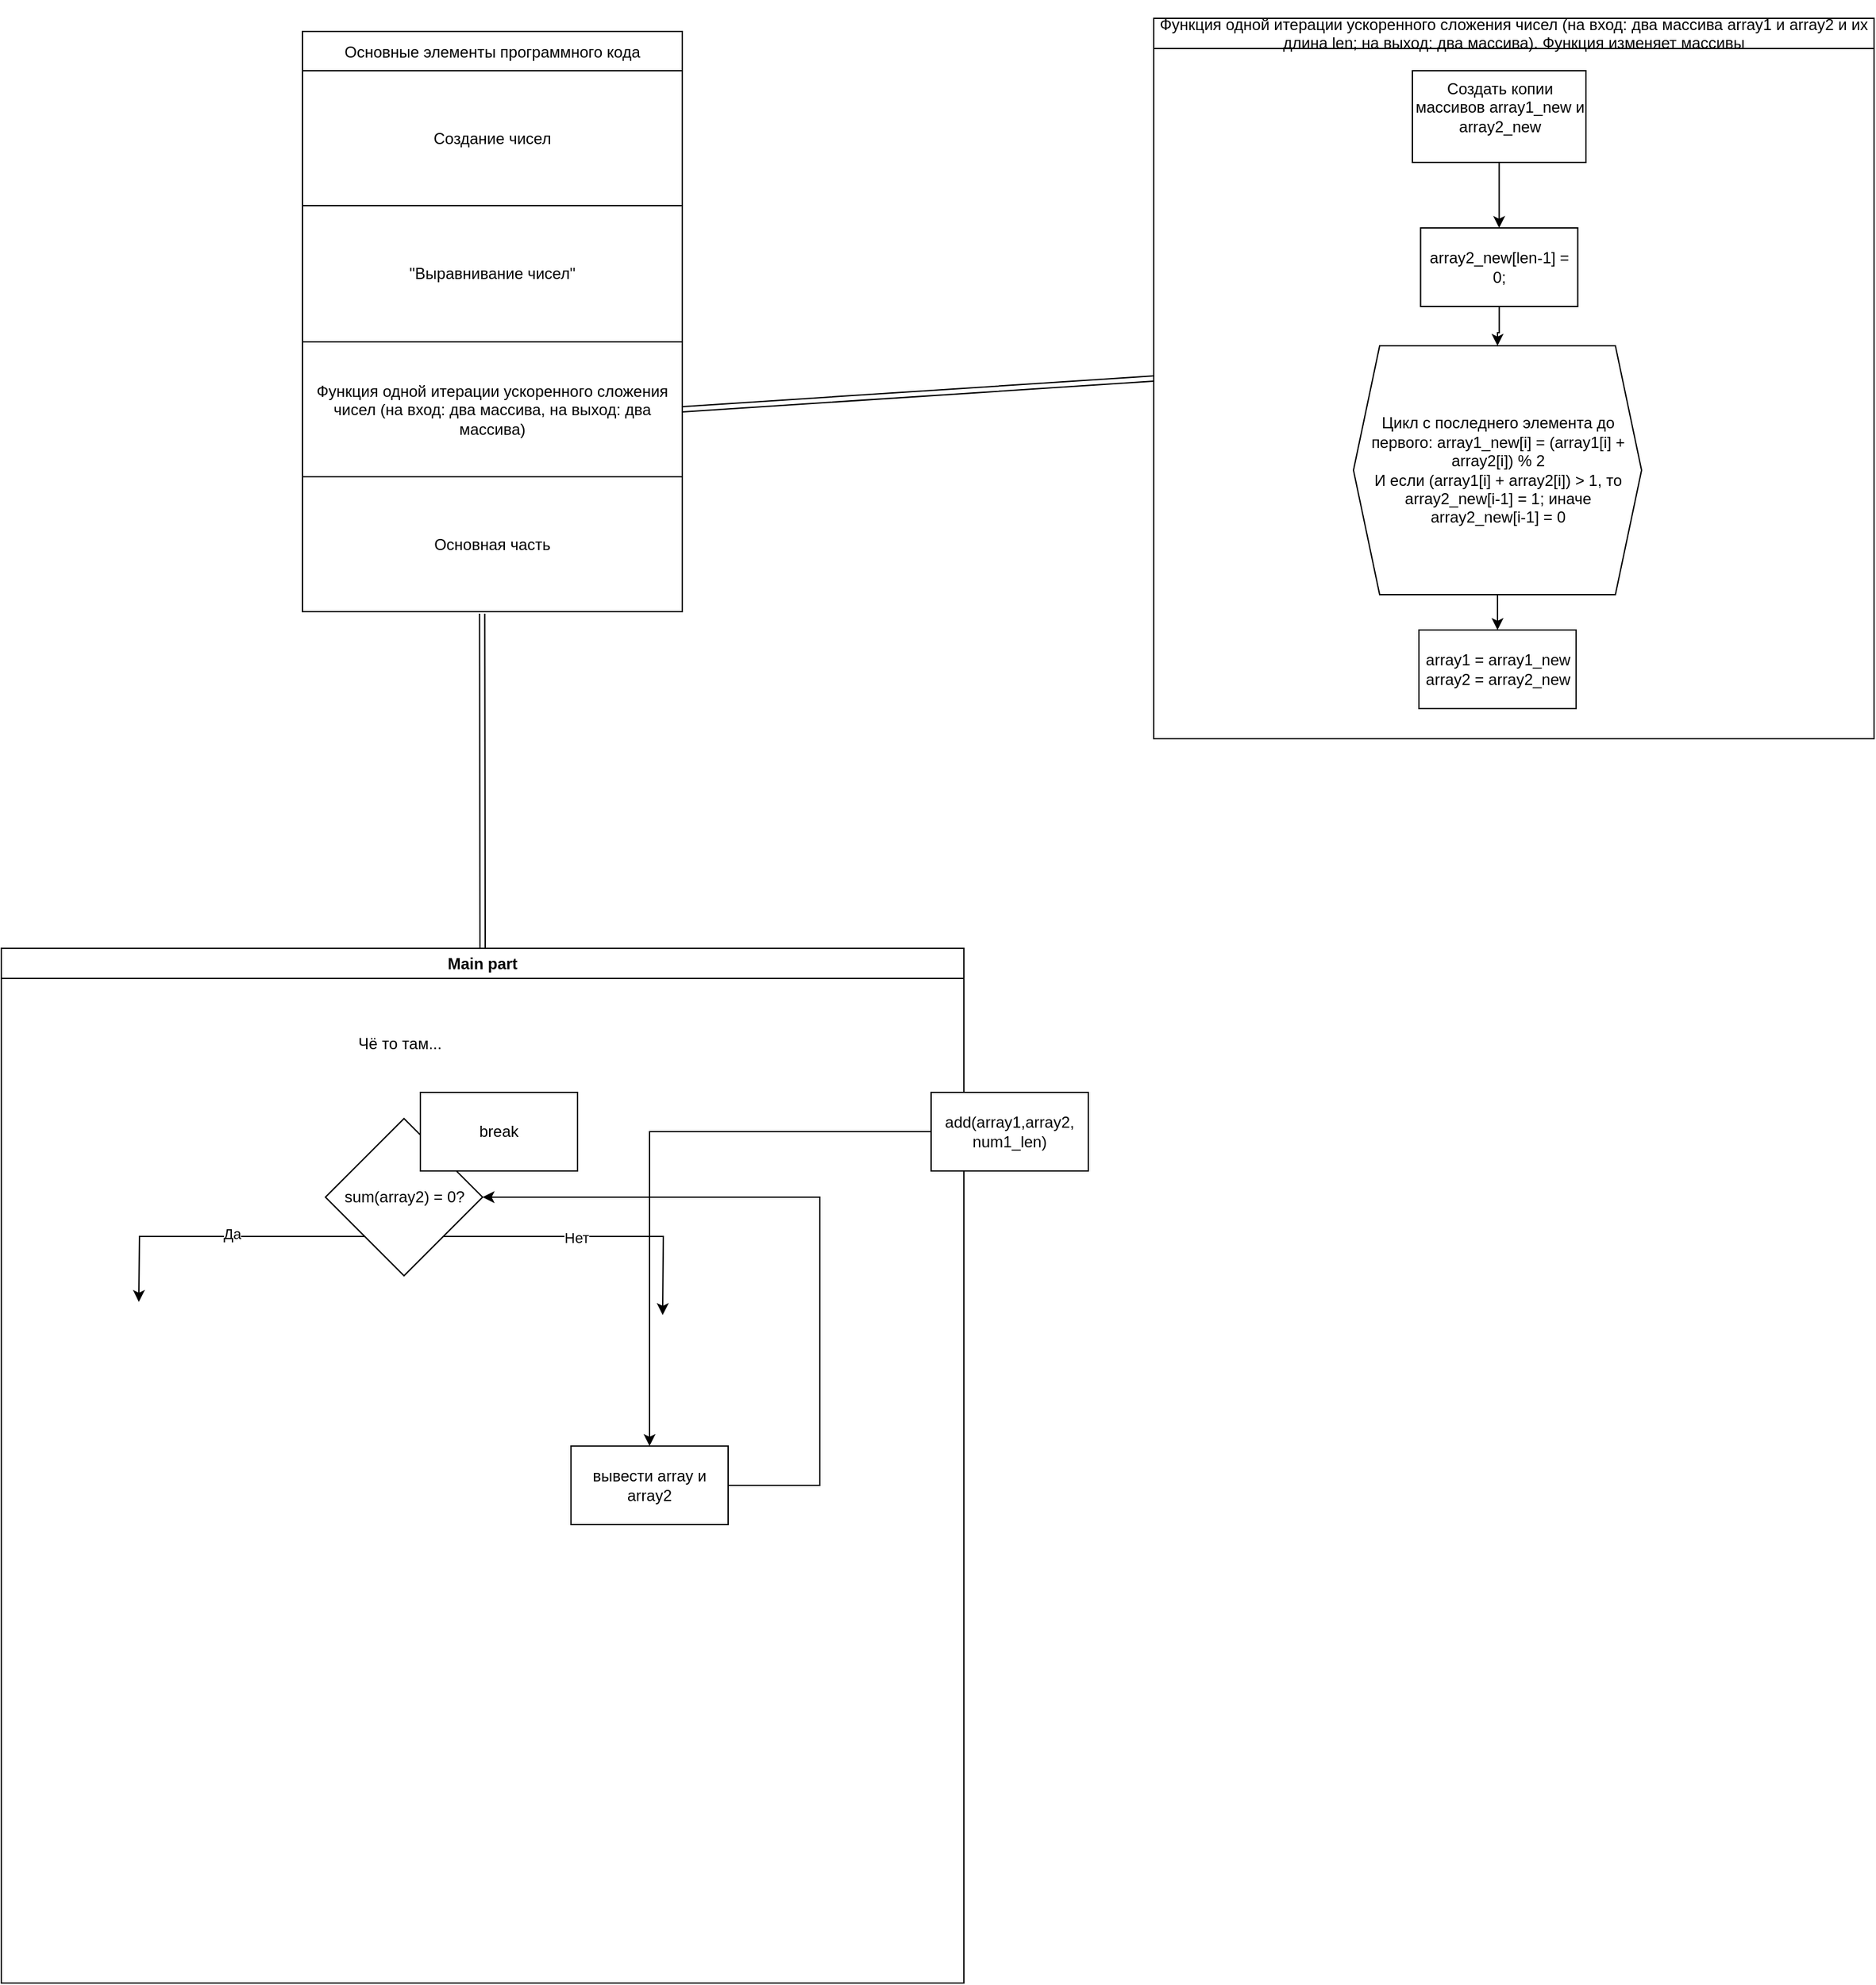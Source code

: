 <mxfile version="24.8.4">
  <diagram name="Page-1" id="4hVG4dQeRwmelo8VIRlG">
    <mxGraphModel dx="1427" dy="1493" grid="1" gridSize="10" guides="1" tooltips="1" connect="1" arrows="1" fold="1" page="1" pageScale="1" pageWidth="827" pageHeight="1169" math="0" shadow="0">
      <root>
        <mxCell id="0" />
        <mxCell id="1" parent="0" />
        <mxCell id="elKCPwu552f6HBRbaKEP-1" value="Основные элементы программного кода" style="shape=table;startSize=30;container=1;collapsible=0;childLayout=tableLayout;" vertex="1" parent="1">
          <mxGeometry x="50" y="20" width="290" height="443" as="geometry" />
        </mxCell>
        <mxCell id="elKCPwu552f6HBRbaKEP-2" value="" style="shape=tableRow;horizontal=0;startSize=0;swimlaneHead=0;swimlaneBody=0;strokeColor=inherit;top=0;left=0;bottom=0;right=0;collapsible=0;dropTarget=0;fillColor=none;points=[[0,0.5],[1,0.5]];portConstraint=eastwest;" vertex="1" parent="elKCPwu552f6HBRbaKEP-1">
          <mxGeometry y="30" width="290" height="103" as="geometry" />
        </mxCell>
        <mxCell id="elKCPwu552f6HBRbaKEP-3" value="Создание чисел" style="shape=partialRectangle;html=1;whiteSpace=wrap;connectable=0;strokeColor=inherit;overflow=hidden;fillColor=none;top=0;left=0;bottom=0;right=0;pointerEvents=1;" vertex="1" parent="elKCPwu552f6HBRbaKEP-2">
          <mxGeometry width="290" height="103" as="geometry">
            <mxRectangle width="290" height="103" as="alternateBounds" />
          </mxGeometry>
        </mxCell>
        <mxCell id="elKCPwu552f6HBRbaKEP-4" value="" style="shape=tableRow;horizontal=0;startSize=0;swimlaneHead=0;swimlaneBody=0;strokeColor=inherit;top=0;left=0;bottom=0;right=0;collapsible=0;dropTarget=0;fillColor=none;points=[[0,0.5],[1,0.5]];portConstraint=eastwest;" vertex="1" parent="elKCPwu552f6HBRbaKEP-1">
          <mxGeometry y="133" width="290" height="104" as="geometry" />
        </mxCell>
        <mxCell id="elKCPwu552f6HBRbaKEP-5" value="&quot;Выравнивание чисел&quot;" style="shape=partialRectangle;html=1;whiteSpace=wrap;connectable=0;strokeColor=inherit;overflow=hidden;fillColor=none;top=0;left=0;bottom=0;right=0;pointerEvents=1;" vertex="1" parent="elKCPwu552f6HBRbaKEP-4">
          <mxGeometry width="290" height="104" as="geometry">
            <mxRectangle width="290" height="104" as="alternateBounds" />
          </mxGeometry>
        </mxCell>
        <mxCell id="elKCPwu552f6HBRbaKEP-6" value="" style="shape=tableRow;horizontal=0;startSize=0;swimlaneHead=0;swimlaneBody=0;strokeColor=inherit;top=0;left=0;bottom=0;right=0;collapsible=0;dropTarget=0;fillColor=none;points=[[0,0.5],[1,0.5]];portConstraint=eastwest;" vertex="1" parent="elKCPwu552f6HBRbaKEP-1">
          <mxGeometry y="237" width="290" height="103" as="geometry" />
        </mxCell>
        <mxCell id="elKCPwu552f6HBRbaKEP-7" value="Функция одной итерации ускоренного сложения чисел (на вход: два массива, на выход: два массива)" style="shape=partialRectangle;html=1;whiteSpace=wrap;connectable=0;strokeColor=inherit;overflow=hidden;fillColor=none;top=0;left=0;bottom=0;right=0;pointerEvents=1;" vertex="1" parent="elKCPwu552f6HBRbaKEP-6">
          <mxGeometry width="290" height="103" as="geometry">
            <mxRectangle width="290" height="103" as="alternateBounds" />
          </mxGeometry>
        </mxCell>
        <mxCell id="elKCPwu552f6HBRbaKEP-8" value="" style="shape=tableRow;horizontal=0;startSize=0;swimlaneHead=0;swimlaneBody=0;strokeColor=inherit;top=0;left=0;bottom=0;right=0;collapsible=0;dropTarget=0;fillColor=none;points=[[0,0.5],[1,0.5]];portConstraint=eastwest;" vertex="1" parent="elKCPwu552f6HBRbaKEP-1">
          <mxGeometry y="340" width="290" height="103" as="geometry" />
        </mxCell>
        <mxCell id="elKCPwu552f6HBRbaKEP-9" value="Основная часть" style="shape=partialRectangle;html=1;whiteSpace=wrap;connectable=0;strokeColor=inherit;overflow=hidden;fillColor=none;top=0;left=0;bottom=0;right=0;pointerEvents=1;" vertex="1" parent="elKCPwu552f6HBRbaKEP-8">
          <mxGeometry width="290" height="103" as="geometry">
            <mxRectangle width="290" height="103" as="alternateBounds" />
          </mxGeometry>
        </mxCell>
        <mxCell id="elKCPwu552f6HBRbaKEP-10" value="&lt;p style=&quot;line-height: 110%;&quot;&gt;&lt;span style=&quot;font-weight: 400;&quot;&gt;Функция одной итерации ускоренного сложения чисел (на вход: два массива array1 и array2 и их длина len; на выход: два массива). Функция изменяет массивы&lt;/span&gt;&lt;/p&gt;" style="swimlane;whiteSpace=wrap;html=1;" vertex="1" parent="1">
          <mxGeometry x="700" y="10" width="550" height="550" as="geometry">
            <mxRectangle x="440" y="150" width="610" height="30" as="alternateBounds" />
          </mxGeometry>
        </mxCell>
        <mxCell id="elKCPwu552f6HBRbaKEP-34" value="" style="edgeStyle=orthogonalEdgeStyle;rounded=0;orthogonalLoop=1;jettySize=auto;html=1;" edge="1" parent="elKCPwu552f6HBRbaKEP-10" source="elKCPwu552f6HBRbaKEP-11" target="elKCPwu552f6HBRbaKEP-28">
          <mxGeometry relative="1" as="geometry" />
        </mxCell>
        <mxCell id="elKCPwu552f6HBRbaKEP-11" value="Цикл с последнего элемента до первого: array1_new[i] = (array1[i] + array2[i]) % 2&lt;br&gt;И если (array1[i] + array2[i]) &amp;gt; 1, то array2_new[i-1] = 1; иначе array2_new[i-1] = 0" style="shape=hexagon;perimeter=hexagonPerimeter2;whiteSpace=wrap;html=1;fixedSize=1;" vertex="1" parent="elKCPwu552f6HBRbaKEP-10">
          <mxGeometry x="152.5" y="250" width="220" height="190" as="geometry" />
        </mxCell>
        <mxCell id="elKCPwu552f6HBRbaKEP-28" value="&lt;div&gt;array1 = array1_new&lt;/div&gt;array2 = array2_new" style="whiteSpace=wrap;html=1;" vertex="1" parent="elKCPwu552f6HBRbaKEP-10">
          <mxGeometry x="202.5" y="467" width="120" height="60" as="geometry" />
        </mxCell>
        <mxCell id="elKCPwu552f6HBRbaKEP-30" style="edgeStyle=orthogonalEdgeStyle;rounded=0;orthogonalLoop=1;jettySize=auto;html=1;exitX=0.5;exitY=1;exitDx=0;exitDy=0;entryX=0.5;entryY=0;entryDx=0;entryDy=0;" edge="1" parent="elKCPwu552f6HBRbaKEP-10" source="elKCPwu552f6HBRbaKEP-26" target="elKCPwu552f6HBRbaKEP-32">
          <mxGeometry relative="1" as="geometry">
            <mxPoint x="263.828" y="150" as="targetPoint" />
          </mxGeometry>
        </mxCell>
        <mxCell id="elKCPwu552f6HBRbaKEP-26" value="Создать копии массивов array1_new и array2_new&lt;div&gt;&lt;br&gt;&lt;/div&gt;" style="whiteSpace=wrap;html=1;" vertex="1" parent="elKCPwu552f6HBRbaKEP-10">
          <mxGeometry x="197.5" y="40" width="132.5" height="70" as="geometry" />
        </mxCell>
        <mxCell id="elKCPwu552f6HBRbaKEP-33" value="" style="edgeStyle=orthogonalEdgeStyle;rounded=0;orthogonalLoop=1;jettySize=auto;html=1;" edge="1" parent="elKCPwu552f6HBRbaKEP-10" source="elKCPwu552f6HBRbaKEP-32" target="elKCPwu552f6HBRbaKEP-11">
          <mxGeometry relative="1" as="geometry" />
        </mxCell>
        <mxCell id="elKCPwu552f6HBRbaKEP-32" value="array2_new[len-1] = 0;" style="whiteSpace=wrap;html=1;" vertex="1" parent="elKCPwu552f6HBRbaKEP-10">
          <mxGeometry x="203.75" y="160" width="120" height="60" as="geometry" />
        </mxCell>
        <mxCell id="elKCPwu552f6HBRbaKEP-12" value="" style="shape=link;html=1;rounded=0;exitX=1;exitY=0.5;exitDx=0;exitDy=0;entryX=0;entryY=0.5;entryDx=0;entryDy=0;" edge="1" parent="1" source="elKCPwu552f6HBRbaKEP-6" target="elKCPwu552f6HBRbaKEP-10">
          <mxGeometry width="100" relative="1" as="geometry">
            <mxPoint x="580" y="360" as="sourcePoint" />
            <mxPoint x="430" y="310" as="targetPoint" />
          </mxGeometry>
        </mxCell>
        <mxCell id="elKCPwu552f6HBRbaKEP-13" value="Main part" style="swimlane;whiteSpace=wrap;html=1;" vertex="1" parent="1">
          <mxGeometry x="-180" y="720" width="735" height="790" as="geometry" />
        </mxCell>
        <mxCell id="elKCPwu552f6HBRbaKEP-14" style="edgeStyle=orthogonalEdgeStyle;rounded=0;orthogonalLoop=1;jettySize=auto;html=1;exitX=0;exitY=1;exitDx=0;exitDy=0;" edge="1" parent="elKCPwu552f6HBRbaKEP-13" source="elKCPwu552f6HBRbaKEP-18">
          <mxGeometry relative="1" as="geometry">
            <mxPoint x="105" y="270" as="targetPoint" />
          </mxGeometry>
        </mxCell>
        <mxCell id="elKCPwu552f6HBRbaKEP-15" value="Да" style="edgeLabel;html=1;align=center;verticalAlign=middle;resizable=0;points=[];" vertex="1" connectable="0" parent="elKCPwu552f6HBRbaKEP-14">
          <mxGeometry x="-0.08" y="-2" relative="1" as="geometry">
            <mxPoint as="offset" />
          </mxGeometry>
        </mxCell>
        <mxCell id="elKCPwu552f6HBRbaKEP-16" style="edgeStyle=orthogonalEdgeStyle;rounded=0;orthogonalLoop=1;jettySize=auto;html=1;exitX=1;exitY=1;exitDx=0;exitDy=0;" edge="1" parent="elKCPwu552f6HBRbaKEP-13" source="elKCPwu552f6HBRbaKEP-18">
          <mxGeometry relative="1" as="geometry">
            <mxPoint x="505" y="280" as="targetPoint" />
          </mxGeometry>
        </mxCell>
        <mxCell id="elKCPwu552f6HBRbaKEP-17" value="Нет" style="edgeLabel;html=1;align=center;verticalAlign=middle;resizable=0;points=[];" vertex="1" connectable="0" parent="elKCPwu552f6HBRbaKEP-16">
          <mxGeometry x="-0.113" y="-1" relative="1" as="geometry">
            <mxPoint as="offset" />
          </mxGeometry>
        </mxCell>
        <mxCell id="elKCPwu552f6HBRbaKEP-18" value="sum(array2) = 0?" style="rhombus;whiteSpace=wrap;html=1;" vertex="1" parent="elKCPwu552f6HBRbaKEP-13">
          <mxGeometry x="247.5" y="130" width="120" height="120" as="geometry" />
        </mxCell>
        <mxCell id="elKCPwu552f6HBRbaKEP-19" value="Чё то там..." style="text;html=1;align=center;verticalAlign=middle;resizable=0;points=[];autosize=1;strokeColor=none;fillColor=none;" vertex="1" parent="elKCPwu552f6HBRbaKEP-13">
          <mxGeometry x="259" y="58" width="90" height="30" as="geometry" />
        </mxCell>
        <mxCell id="elKCPwu552f6HBRbaKEP-20" value="" style="edgeStyle=orthogonalEdgeStyle;rounded=0;orthogonalLoop=1;jettySize=auto;html=1;entryX=1;entryY=0.5;entryDx=0;entryDy=0;" edge="1" parent="elKCPwu552f6HBRbaKEP-13" source="elKCPwu552f6HBRbaKEP-21" target="elKCPwu552f6HBRbaKEP-18">
          <mxGeometry relative="1" as="geometry">
            <mxPoint x="495" y="520" as="targetPoint" />
            <Array as="points">
              <mxPoint x="625" y="410" />
              <mxPoint x="625" y="190" />
            </Array>
          </mxGeometry>
        </mxCell>
        <mxCell id="elKCPwu552f6HBRbaKEP-21" value="вывести array и array2" style="whiteSpace=wrap;html=1;" vertex="1" parent="elKCPwu552f6HBRbaKEP-13">
          <mxGeometry x="435" y="380" width="120" height="60" as="geometry" />
        </mxCell>
        <mxCell id="elKCPwu552f6HBRbaKEP-22" value="" style="shape=link;html=1;rounded=0;exitX=0.473;exitY=1.014;exitDx=0;exitDy=0;exitPerimeter=0;entryX=0.5;entryY=0;entryDx=0;entryDy=0;" edge="1" parent="1" source="elKCPwu552f6HBRbaKEP-8" target="elKCPwu552f6HBRbaKEP-13">
          <mxGeometry width="100" relative="1" as="geometry">
            <mxPoint x="390" y="400" as="sourcePoint" />
            <mxPoint x="490" y="400" as="targetPoint" />
          </mxGeometry>
        </mxCell>
        <mxCell id="elKCPwu552f6HBRbaKEP-23" value="break" style="whiteSpace=wrap;html=1;" vertex="1" parent="1">
          <mxGeometry x="140" y="830" width="120" height="60" as="geometry" />
        </mxCell>
        <mxCell id="elKCPwu552f6HBRbaKEP-24" value="" style="edgeStyle=orthogonalEdgeStyle;rounded=0;orthogonalLoop=1;jettySize=auto;html=1;" edge="1" parent="1" source="elKCPwu552f6HBRbaKEP-25" target="elKCPwu552f6HBRbaKEP-21">
          <mxGeometry relative="1" as="geometry" />
        </mxCell>
        <mxCell id="elKCPwu552f6HBRbaKEP-25" value="add(array1,array2, num1_len)" style="whiteSpace=wrap;html=1;" vertex="1" parent="1">
          <mxGeometry x="530" y="830" width="120" height="60" as="geometry" />
        </mxCell>
      </root>
    </mxGraphModel>
  </diagram>
</mxfile>
